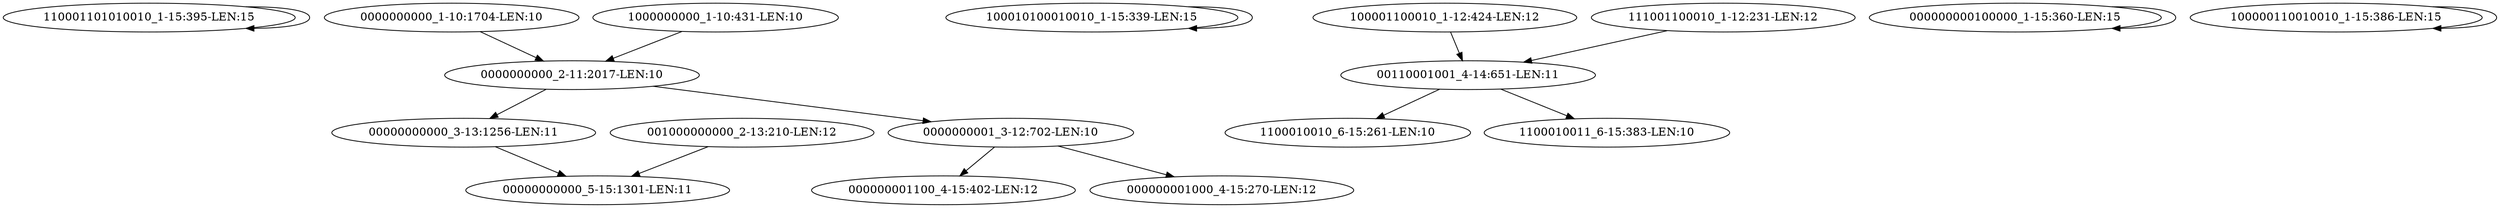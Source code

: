 digraph G {
    "110001101010010_1-15:395-LEN:15" -> "110001101010010_1-15:395-LEN:15";
    "0000000000_1-10:1704-LEN:10" -> "0000000000_2-11:2017-LEN:10";
    "00000000000_3-13:1256-LEN:11" -> "00000000000_5-15:1301-LEN:11";
    "001000000000_2-13:210-LEN:12" -> "00000000000_5-15:1301-LEN:11";
    "1000000000_1-10:431-LEN:10" -> "0000000000_2-11:2017-LEN:10";
    "100010100010010_1-15:339-LEN:15" -> "100010100010010_1-15:339-LEN:15";
    "100001100010_1-12:424-LEN:12" -> "00110001001_4-14:651-LEN:11";
    "000000000100000_1-15:360-LEN:15" -> "000000000100000_1-15:360-LEN:15";
    "00110001001_4-14:651-LEN:11" -> "1100010010_6-15:261-LEN:10";
    "00110001001_4-14:651-LEN:11" -> "1100010011_6-15:383-LEN:10";
    "100000110010010_1-15:386-LEN:15" -> "100000110010010_1-15:386-LEN:15";
    "0000000001_3-12:702-LEN:10" -> "000000001100_4-15:402-LEN:12";
    "0000000001_3-12:702-LEN:10" -> "000000001000_4-15:270-LEN:12";
    "0000000000_2-11:2017-LEN:10" -> "00000000000_3-13:1256-LEN:11";
    "0000000000_2-11:2017-LEN:10" -> "0000000001_3-12:702-LEN:10";
    "111001100010_1-12:231-LEN:12" -> "00110001001_4-14:651-LEN:11";
}
